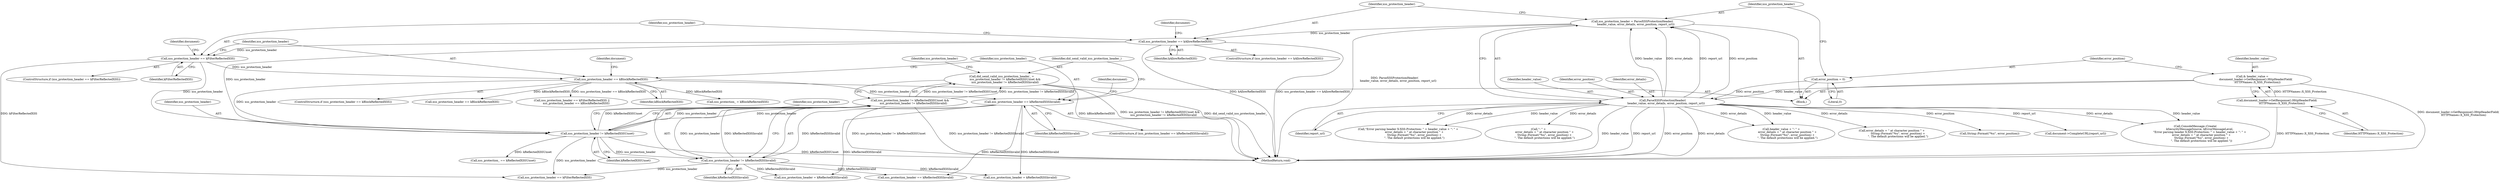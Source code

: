 digraph "0_Chrome_0da6dcdbe8e34740133773d20cc466b89d399d0a@API" {
"1000219" [label="(Call,did_send_valid_xss_protection_header_ =\n        xss_protection_header != kReflectedXSSUnset &&\n        xss_protection_header != kReflectedXSSInvalid)"];
"1000221" [label="(Call,xss_protection_header != kReflectedXSSUnset &&\n        xss_protection_header != kReflectedXSSInvalid)"];
"1000222" [label="(Call,xss_protection_header != kReflectedXSSUnset)"];
"1000185" [label="(Call,xss_protection_header == kAllowReflectedXSS)"];
"1000177" [label="(Call,xss_protection_header = ParseXSSProtectionHeader(\n        header_value, error_details, error_position, report_url))"];
"1000179" [label="(Call,ParseXSSProtectionHeader(\n        header_value, error_details, error_position, report_url))"];
"1000165" [label="(Call,& header_value =\n        document_loader->GetResponse().HttpHeaderField(\n            HTTPNames::X_XSS_Protection))"];
"1000167" [label="(Call,document_loader->GetResponse().HttpHeaderField(\n            HTTPNames::X_XSS_Protection))"];
"1000171" [label="(Call,error_position = 0)"];
"1000194" [label="(Call,xss_protection_header == kFilterReflectedXSS)"];
"1000212" [label="(Call,xss_protection_header == kReflectedXSSInvalid)"];
"1000203" [label="(Call,xss_protection_header == kBlockReflectedXSS)"];
"1000225" [label="(Call,xss_protection_header != kReflectedXSSInvalid)"];
"1000204" [label="(Identifier,xss_protection_header)"];
"1000234" [label="(Call,xss_protection_header == kBlockReflectedXSS)"];
"1000227" [label="(Identifier,kReflectedXSSInvalid)"];
"1000283" [label="(Call,header_value + \": \" +\n              error_details + \" at character position \" +\n              String::Format(\"%u\", error_position) +\n              \". The default protections will be applied.\")"];
"1000252" [label="(Call,xss_protection_header = kReflectedXSSInvalid)"];
"1000171" [label="(Call,error_position = 0)"];
"1000214" [label="(Identifier,kReflectedXSSInvalid)"];
"1000308" [label="(Call,xss_protection_ = kBlockReflectedXSS)"];
"1000211" [label="(ControlStructure,if (xss_protection_header == kReflectedXSSInvalid))"];
"1000167" [label="(Call,document_loader->GetResponse().HttpHeaderField(\n            HTTPNames::X_XSS_Protection))"];
"1000193" [label="(ControlStructure,if (xss_protection_header == kFilterReflectedXSS))"];
"1000273" [label="(Call,xss_protection_header == kReflectedXSSInvalid)"];
"1000202" [label="(ControlStructure,if (xss_protection_header == kBlockReflectedXSS))"];
"1000219" [label="(Call,did_send_valid_xss_protection_header_ =\n        xss_protection_header != kReflectedXSSUnset &&\n        xss_protection_header != kReflectedXSSInvalid)"];
"1000287" [label="(Call,error_details + \" at character position \" +\n              String::Format(\"%u\", error_position) +\n              \". The default protections will be applied.\")"];
"1000213" [label="(Identifier,xss_protection_header)"];
"1000184" [label="(ControlStructure,if (xss_protection_header == kAllowReflectedXSS))"];
"1000208" [label="(Identifier,document)"];
"1000329" [label="(MethodReturn,void)"];
"1000165" [label="(Call,& header_value =\n        document_loader->GetResponse().HttpHeaderField(\n            HTTPNames::X_XSS_Protection))"];
"1000224" [label="(Identifier,kReflectedXSSUnset)"];
"1000180" [label="(Identifier,header_value)"];
"1000232" [label="(Identifier,xss_protection_header)"];
"1000177" [label="(Call,xss_protection_header = ParseXSSProtectionHeader(\n        header_value, error_details, error_position, report_url))"];
"1000195" [label="(Identifier,xss_protection_header)"];
"1000231" [label="(Call,xss_protection_header == kFilterReflectedXSS)"];
"1000178" [label="(Identifier,xss_protection_header)"];
"1000194" [label="(Call,xss_protection_header == kFilterReflectedXSS)"];
"1000212" [label="(Call,xss_protection_header == kReflectedXSSInvalid)"];
"1000223" [label="(Identifier,xss_protection_header)"];
"1000304" [label="(Call,xss_protection_ == kReflectedXSSUnset)"];
"1000292" [label="(Call,String::Format(\"%u\", error_position))"];
"1000266" [label="(Call,xss_protection_header = kReflectedXSSInvalid)"];
"1000182" [label="(Identifier,error_position)"];
"1000242" [label="(Call,document->CompleteURL(report_url))"];
"1000163" [label="(Block,)"];
"1000186" [label="(Identifier,xss_protection_header)"];
"1000190" [label="(Identifier,document)"];
"1000168" [label="(Identifier,HTTPNames::X_XSS_Protection)"];
"1000166" [label="(Identifier,header_value)"];
"1000221" [label="(Call,xss_protection_header != kReflectedXSSUnset &&\n        xss_protection_header != kReflectedXSSInvalid)"];
"1000187" [label="(Identifier,kAllowReflectedXSS)"];
"1000278" [label="(Call,ConsoleMessage::Create(\n          kSecurityMessageSource, kErrorMessageLevel,\n          \"Error parsing header X-XSS-Protection: \" + header_value + \": \" +\n              error_details + \" at character position \" +\n              String::Format(\"%u\", error_position) +\n              \". The default protections will be applied.\"))"];
"1000173" [label="(Literal,0)"];
"1000183" [label="(Identifier,report_url)"];
"1000222" [label="(Call,xss_protection_header != kReflectedXSSUnset)"];
"1000220" [label="(Identifier,did_send_valid_xss_protection_header_)"];
"1000179" [label="(Call,ParseXSSProtectionHeader(\n        header_value, error_details, error_position, report_url))"];
"1000199" [label="(Identifier,document)"];
"1000226" [label="(Identifier,xss_protection_header)"];
"1000225" [label="(Call,xss_protection_header != kReflectedXSSInvalid)"];
"1000230" [label="(Call,xss_protection_header == kFilterReflectedXSS ||\n          xss_protection_header == kBlockReflectedXSS)"];
"1000172" [label="(Identifier,error_position)"];
"1000205" [label="(Identifier,kBlockReflectedXSS)"];
"1000203" [label="(Call,xss_protection_header == kBlockReflectedXSS)"];
"1000281" [label="(Call,\"Error parsing header X-XSS-Protection: \" + header_value + \": \" +\n              error_details + \" at character position \" +\n              String::Format(\"%u\", error_position) +\n              \". The default protections will be applied.\")"];
"1000285" [label="(Call,\": \" +\n              error_details + \" at character position \" +\n              String::Format(\"%u\", error_position) +\n              \". The default protections will be applied.\")"];
"1000196" [label="(Identifier,kFilterReflectedXSS)"];
"1000181" [label="(Identifier,error_details)"];
"1000217" [label="(Identifier,document)"];
"1000185" [label="(Call,xss_protection_header == kAllowReflectedXSS)"];
"1000219" -> "1000163"  [label="AST: "];
"1000219" -> "1000221"  [label="CFG: "];
"1000220" -> "1000219"  [label="AST: "];
"1000221" -> "1000219"  [label="AST: "];
"1000232" -> "1000219"  [label="CFG: "];
"1000219" -> "1000329"  [label="DDG: xss_protection_header != kReflectedXSSUnset &&\n        xss_protection_header != kReflectedXSSInvalid"];
"1000219" -> "1000329"  [label="DDG: did_send_valid_xss_protection_header_"];
"1000221" -> "1000219"  [label="DDG: xss_protection_header != kReflectedXSSUnset"];
"1000221" -> "1000219"  [label="DDG: xss_protection_header != kReflectedXSSInvalid"];
"1000221" -> "1000222"  [label="CFG: "];
"1000221" -> "1000225"  [label="CFG: "];
"1000222" -> "1000221"  [label="AST: "];
"1000225" -> "1000221"  [label="AST: "];
"1000221" -> "1000329"  [label="DDG: xss_protection_header != kReflectedXSSInvalid"];
"1000221" -> "1000329"  [label="DDG: xss_protection_header != kReflectedXSSUnset"];
"1000222" -> "1000221"  [label="DDG: xss_protection_header"];
"1000222" -> "1000221"  [label="DDG: kReflectedXSSUnset"];
"1000225" -> "1000221"  [label="DDG: xss_protection_header"];
"1000225" -> "1000221"  [label="DDG: kReflectedXSSInvalid"];
"1000222" -> "1000224"  [label="CFG: "];
"1000223" -> "1000222"  [label="AST: "];
"1000224" -> "1000222"  [label="AST: "];
"1000226" -> "1000222"  [label="CFG: "];
"1000222" -> "1000329"  [label="DDG: kReflectedXSSUnset"];
"1000185" -> "1000222"  [label="DDG: xss_protection_header"];
"1000194" -> "1000222"  [label="DDG: xss_protection_header"];
"1000212" -> "1000222"  [label="DDG: xss_protection_header"];
"1000203" -> "1000222"  [label="DDG: xss_protection_header"];
"1000222" -> "1000225"  [label="DDG: xss_protection_header"];
"1000222" -> "1000231"  [label="DDG: xss_protection_header"];
"1000222" -> "1000304"  [label="DDG: kReflectedXSSUnset"];
"1000185" -> "1000184"  [label="AST: "];
"1000185" -> "1000187"  [label="CFG: "];
"1000186" -> "1000185"  [label="AST: "];
"1000187" -> "1000185"  [label="AST: "];
"1000190" -> "1000185"  [label="CFG: "];
"1000195" -> "1000185"  [label="CFG: "];
"1000185" -> "1000329"  [label="DDG: xss_protection_header == kAllowReflectedXSS"];
"1000185" -> "1000329"  [label="DDG: kAllowReflectedXSS"];
"1000177" -> "1000185"  [label="DDG: xss_protection_header"];
"1000185" -> "1000194"  [label="DDG: xss_protection_header"];
"1000177" -> "1000163"  [label="AST: "];
"1000177" -> "1000179"  [label="CFG: "];
"1000178" -> "1000177"  [label="AST: "];
"1000179" -> "1000177"  [label="AST: "];
"1000186" -> "1000177"  [label="CFG: "];
"1000177" -> "1000329"  [label="DDG: ParseXSSProtectionHeader(\n        header_value, error_details, error_position, report_url)"];
"1000179" -> "1000177"  [label="DDG: header_value"];
"1000179" -> "1000177"  [label="DDG: error_details"];
"1000179" -> "1000177"  [label="DDG: error_position"];
"1000179" -> "1000177"  [label="DDG: report_url"];
"1000179" -> "1000183"  [label="CFG: "];
"1000180" -> "1000179"  [label="AST: "];
"1000181" -> "1000179"  [label="AST: "];
"1000182" -> "1000179"  [label="AST: "];
"1000183" -> "1000179"  [label="AST: "];
"1000179" -> "1000329"  [label="DDG: error_position"];
"1000179" -> "1000329"  [label="DDG: error_details"];
"1000179" -> "1000329"  [label="DDG: header_value"];
"1000179" -> "1000329"  [label="DDG: report_url"];
"1000165" -> "1000179"  [label="DDG: header_value"];
"1000171" -> "1000179"  [label="DDG: error_position"];
"1000179" -> "1000242"  [label="DDG: report_url"];
"1000179" -> "1000278"  [label="DDG: header_value"];
"1000179" -> "1000278"  [label="DDG: error_details"];
"1000179" -> "1000281"  [label="DDG: header_value"];
"1000179" -> "1000281"  [label="DDG: error_details"];
"1000179" -> "1000283"  [label="DDG: header_value"];
"1000179" -> "1000283"  [label="DDG: error_details"];
"1000179" -> "1000285"  [label="DDG: error_details"];
"1000179" -> "1000287"  [label="DDG: error_details"];
"1000179" -> "1000292"  [label="DDG: error_position"];
"1000165" -> "1000163"  [label="AST: "];
"1000165" -> "1000167"  [label="CFG: "];
"1000166" -> "1000165"  [label="AST: "];
"1000167" -> "1000165"  [label="AST: "];
"1000172" -> "1000165"  [label="CFG: "];
"1000165" -> "1000329"  [label="DDG: document_loader->GetResponse().HttpHeaderField(\n            HTTPNames::X_XSS_Protection)"];
"1000167" -> "1000165"  [label="DDG: HTTPNames::X_XSS_Protection"];
"1000167" -> "1000168"  [label="CFG: "];
"1000168" -> "1000167"  [label="AST: "];
"1000167" -> "1000329"  [label="DDG: HTTPNames::X_XSS_Protection"];
"1000171" -> "1000163"  [label="AST: "];
"1000171" -> "1000173"  [label="CFG: "];
"1000172" -> "1000171"  [label="AST: "];
"1000173" -> "1000171"  [label="AST: "];
"1000178" -> "1000171"  [label="CFG: "];
"1000194" -> "1000193"  [label="AST: "];
"1000194" -> "1000196"  [label="CFG: "];
"1000195" -> "1000194"  [label="AST: "];
"1000196" -> "1000194"  [label="AST: "];
"1000199" -> "1000194"  [label="CFG: "];
"1000204" -> "1000194"  [label="CFG: "];
"1000194" -> "1000203"  [label="DDG: xss_protection_header"];
"1000194" -> "1000231"  [label="DDG: kFilterReflectedXSS"];
"1000212" -> "1000211"  [label="AST: "];
"1000212" -> "1000214"  [label="CFG: "];
"1000213" -> "1000212"  [label="AST: "];
"1000214" -> "1000212"  [label="AST: "];
"1000217" -> "1000212"  [label="CFG: "];
"1000220" -> "1000212"  [label="CFG: "];
"1000203" -> "1000212"  [label="DDG: xss_protection_header"];
"1000212" -> "1000225"  [label="DDG: kReflectedXSSInvalid"];
"1000212" -> "1000252"  [label="DDG: kReflectedXSSInvalid"];
"1000212" -> "1000266"  [label="DDG: kReflectedXSSInvalid"];
"1000212" -> "1000273"  [label="DDG: kReflectedXSSInvalid"];
"1000203" -> "1000202"  [label="AST: "];
"1000203" -> "1000205"  [label="CFG: "];
"1000204" -> "1000203"  [label="AST: "];
"1000205" -> "1000203"  [label="AST: "];
"1000208" -> "1000203"  [label="CFG: "];
"1000213" -> "1000203"  [label="CFG: "];
"1000203" -> "1000329"  [label="DDG: kBlockReflectedXSS"];
"1000203" -> "1000230"  [label="DDG: xss_protection_header == kBlockReflectedXSS"];
"1000203" -> "1000234"  [label="DDG: kBlockReflectedXSS"];
"1000203" -> "1000308"  [label="DDG: kBlockReflectedXSS"];
"1000225" -> "1000227"  [label="CFG: "];
"1000226" -> "1000225"  [label="AST: "];
"1000227" -> "1000225"  [label="AST: "];
"1000225" -> "1000231"  [label="DDG: xss_protection_header"];
"1000225" -> "1000252"  [label="DDG: kReflectedXSSInvalid"];
"1000225" -> "1000266"  [label="DDG: kReflectedXSSInvalid"];
"1000225" -> "1000273"  [label="DDG: kReflectedXSSInvalid"];
}
